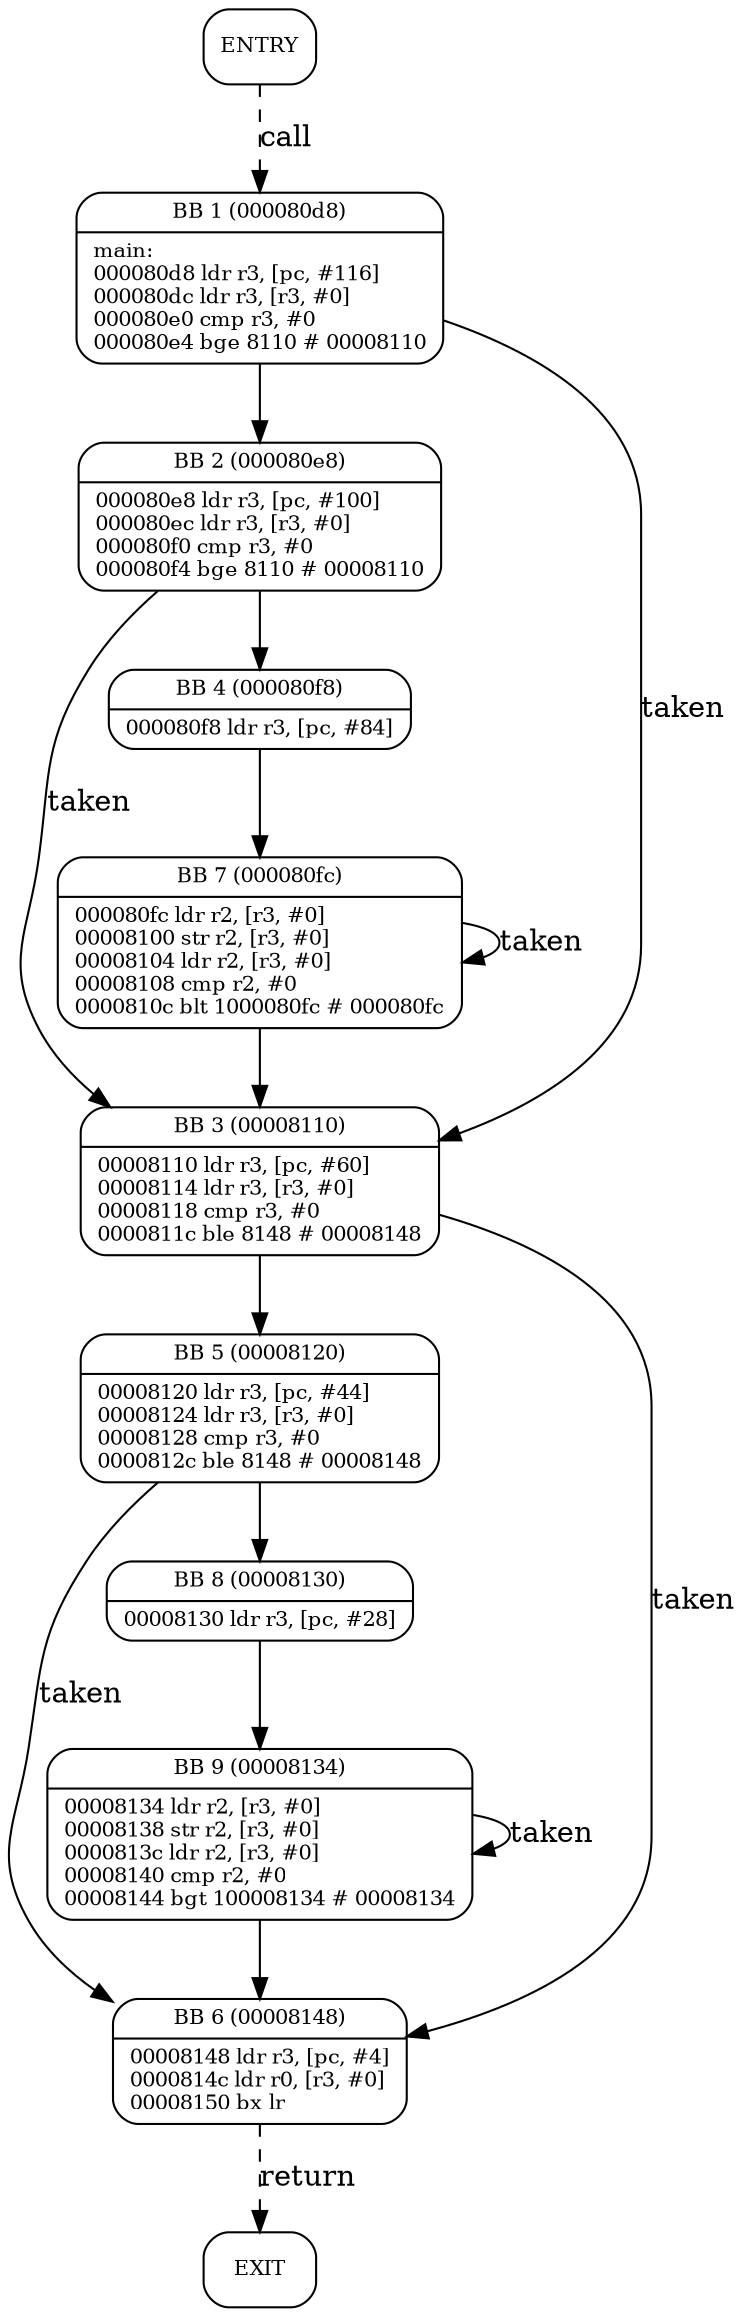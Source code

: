 digraph main{
node [shape=Mrecord, labeljust=l, fontsize=10];
	"0" [label="ENTRY"]
	"0" -> "1" [label="call", style=dashed, weight=2];
	"1" [label="{BB 1 (000080d8) | main:\l000080d8    ldr r3, [pc, #116]\l000080dc    ldr r3, [r3, #0]\l000080e0    cmp r3, #0\l000080e4    bge 8110    # 00008110\l }"]
	"1" -> "2" [weight=4];
	"1" -> "3" [label="taken", weight=3];
	"2" [label="{BB 2 (000080e8) | 000080e8    ldr r3, [pc, #100]\l000080ec    ldr r3, [r3, #0]\l000080f0    cmp r3, #0\l000080f4    bge 8110    # 00008110\l }"]
	"2" -> "4" [weight=4];
	"2" -> "3" [label="taken", weight=3];
	"3" [label="{BB 3 (00008110) | 00008110    ldr r3, [pc, #60]\l00008114    ldr r3, [r3, #0]\l00008118    cmp r3, #0\l0000811c    ble 8148    # 00008148\l }"]
	"3" -> "5" [weight=4];
	"3" -> "6" [label="taken", weight=3];
	"4" [label="{BB 4 (000080f8) | 000080f8    ldr r3, [pc, #84]\l }"]
	"4" -> "7" [weight=4];
	"5" [label="{BB 5 (00008120) | 00008120    ldr r3, [pc, #44]\l00008124    ldr r3, [r3, #0]\l00008128    cmp r3, #0\l0000812c    ble 8148    # 00008148\l }"]
	"5" -> "8" [weight=4];
	"5" -> "6" [label="taken", weight=3];
	"6" [label="{BB 6 (00008148) | 00008148    ldr r3, [pc, #4]\l0000814c    ldr r0, [r3, #0]\l00008150    bx lr\l }"]
	"6" -> "10" [label="return", style=dashed, weight=2];
	"7" [label="{BB 7 (000080fc) | 000080fc    ldr r2, [r3, #0]\l00008100    str r2, [r3, #0]\l00008104    ldr r2, [r3, #0]\l00008108    cmp r2, #0\l0000810c    blt 1000080fc    # 000080fc\l }"]
	"7" -> "3" [weight=4];
	"7" -> "7" [label="taken", weight=3];
	"8" [label="{BB 8 (00008130) | 00008130    ldr r3, [pc, #28]\l }"]
	"8" -> "9" [weight=4];
	"9" [label="{BB 9 (00008134) | 00008134    ldr r2, [r3, #0]\l00008138    str r2, [r3, #0]\l0000813c    ldr r2, [r3, #0]\l00008140    cmp r2, #0\l00008144    bgt 100008134    # 00008134\l }"]
	"9" -> "6" [weight=4];
	"9" -> "9" [label="taken", weight=3];
	"10" [label="EXIT"]
}
